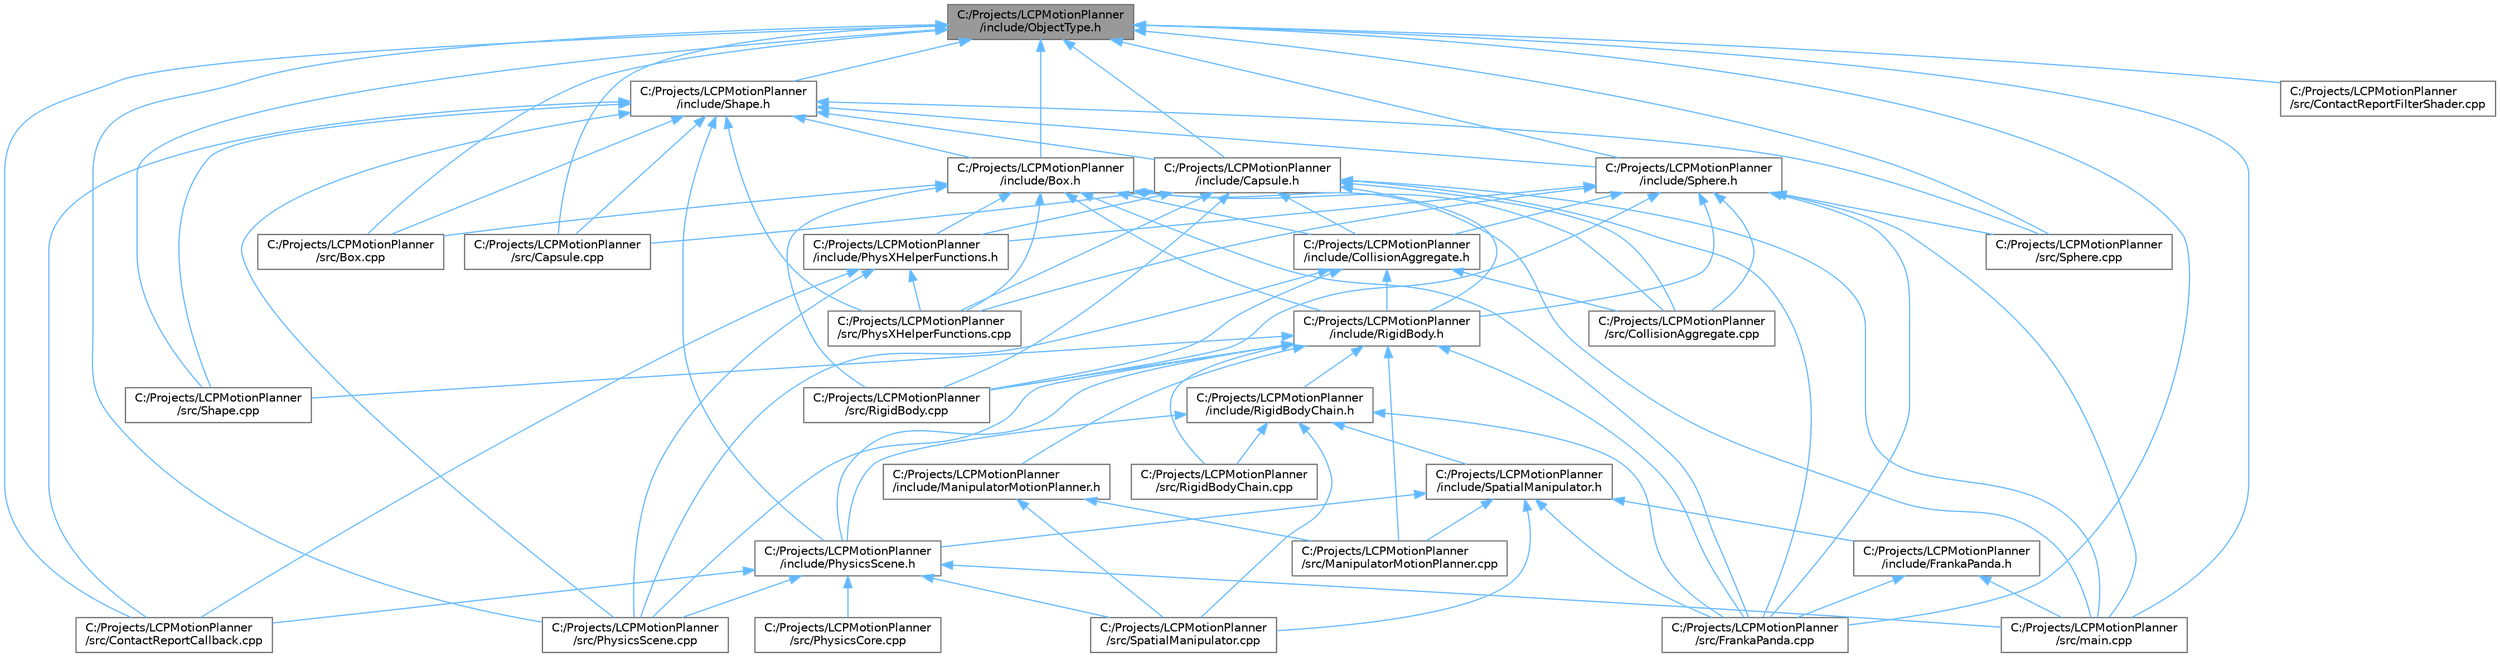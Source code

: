 digraph "C:/Projects/LCPMotionPlanner/include/ObjectType.h"
{
 // LATEX_PDF_SIZE
  bgcolor="transparent";
  edge [fontname=Helvetica,fontsize=10,labelfontname=Helvetica,labelfontsize=10];
  node [fontname=Helvetica,fontsize=10,shape=box,height=0.2,width=0.4];
  Node1 [label="C:/Projects/LCPMotionPlanner\l/include/ObjectType.h",height=0.2,width=0.4,color="gray40", fillcolor="grey60", style="filled", fontcolor="black",tooltip=" "];
  Node1 -> Node2 [dir="back",color="steelblue1",style="solid"];
  Node2 [label="C:/Projects/LCPMotionPlanner\l/include/Box.h",height=0.2,width=0.4,color="grey40", fillcolor="white", style="filled",URL="$_box_8h.html",tooltip=" "];
  Node2 -> Node3 [dir="back",color="steelblue1",style="solid"];
  Node3 [label="C:/Projects/LCPMotionPlanner\l/include/CollisionAggregate.h",height=0.2,width=0.4,color="grey40", fillcolor="white", style="filled",URL="$_collision_aggregate_8h.html",tooltip=" "];
  Node3 -> Node4 [dir="back",color="steelblue1",style="solid"];
  Node4 [label="C:/Projects/LCPMotionPlanner\l/include/RigidBody.h",height=0.2,width=0.4,color="grey40", fillcolor="white", style="filled",URL="$_rigid_body_8h.html",tooltip=" "];
  Node4 -> Node5 [dir="back",color="steelblue1",style="solid"];
  Node5 [label="C:/Projects/LCPMotionPlanner\l/include/ManipulatorMotionPlanner.h",height=0.2,width=0.4,color="grey40", fillcolor="white", style="filled",URL="$_manipulator_motion_planner_8h.html",tooltip=" "];
  Node5 -> Node6 [dir="back",color="steelblue1",style="solid"];
  Node6 [label="C:/Projects/LCPMotionPlanner\l/src/ManipulatorMotionPlanner.cpp",height=0.2,width=0.4,color="grey40", fillcolor="white", style="filled",URL="$_manipulator_motion_planner_8cpp.html",tooltip=" "];
  Node5 -> Node7 [dir="back",color="steelblue1",style="solid"];
  Node7 [label="C:/Projects/LCPMotionPlanner\l/src/SpatialManipulator.cpp",height=0.2,width=0.4,color="grey40", fillcolor="white", style="filled",URL="$_spatial_manipulator_8cpp.html",tooltip=" "];
  Node4 -> Node8 [dir="back",color="steelblue1",style="solid"];
  Node8 [label="C:/Projects/LCPMotionPlanner\l/include/PhysicsScene.h",height=0.2,width=0.4,color="grey40", fillcolor="white", style="filled",URL="$_physics_scene_8h.html",tooltip=" "];
  Node8 -> Node9 [dir="back",color="steelblue1",style="solid"];
  Node9 [label="C:/Projects/LCPMotionPlanner\l/src/ContactReportCallback.cpp",height=0.2,width=0.4,color="grey40", fillcolor="white", style="filled",URL="$_contact_report_callback_8cpp.html",tooltip=" "];
  Node8 -> Node10 [dir="back",color="steelblue1",style="solid"];
  Node10 [label="C:/Projects/LCPMotionPlanner\l/src/PhysicsCore.cpp",height=0.2,width=0.4,color="grey40", fillcolor="white", style="filled",URL="$_physics_core_8cpp.html",tooltip=" "];
  Node8 -> Node11 [dir="back",color="steelblue1",style="solid"];
  Node11 [label="C:/Projects/LCPMotionPlanner\l/src/PhysicsScene.cpp",height=0.2,width=0.4,color="grey40", fillcolor="white", style="filled",URL="$_physics_scene_8cpp.html",tooltip=" "];
  Node8 -> Node7 [dir="back",color="steelblue1",style="solid"];
  Node8 -> Node12 [dir="back",color="steelblue1",style="solid"];
  Node12 [label="C:/Projects/LCPMotionPlanner\l/src/main.cpp",height=0.2,width=0.4,color="grey40", fillcolor="white", style="filled",URL="$main_8cpp.html",tooltip=" "];
  Node4 -> Node13 [dir="back",color="steelblue1",style="solid"];
  Node13 [label="C:/Projects/LCPMotionPlanner\l/include/RigidBodyChain.h",height=0.2,width=0.4,color="grey40", fillcolor="white", style="filled",URL="$_rigid_body_chain_8h.html",tooltip=" "];
  Node13 -> Node8 [dir="back",color="steelblue1",style="solid"];
  Node13 -> Node14 [dir="back",color="steelblue1",style="solid"];
  Node14 [label="C:/Projects/LCPMotionPlanner\l/include/SpatialManipulator.h",height=0.2,width=0.4,color="grey40", fillcolor="white", style="filled",URL="$_spatial_manipulator_8h.html",tooltip=" "];
  Node14 -> Node15 [dir="back",color="steelblue1",style="solid"];
  Node15 [label="C:/Projects/LCPMotionPlanner\l/include/FrankaPanda.h",height=0.2,width=0.4,color="grey40", fillcolor="white", style="filled",URL="$_franka_panda_8h.html",tooltip=" "];
  Node15 -> Node16 [dir="back",color="steelblue1",style="solid"];
  Node16 [label="C:/Projects/LCPMotionPlanner\l/src/FrankaPanda.cpp",height=0.2,width=0.4,color="grey40", fillcolor="white", style="filled",URL="$_franka_panda_8cpp.html",tooltip=" "];
  Node15 -> Node12 [dir="back",color="steelblue1",style="solid"];
  Node14 -> Node8 [dir="back",color="steelblue1",style="solid"];
  Node14 -> Node16 [dir="back",color="steelblue1",style="solid"];
  Node14 -> Node6 [dir="back",color="steelblue1",style="solid"];
  Node14 -> Node7 [dir="back",color="steelblue1",style="solid"];
  Node13 -> Node16 [dir="back",color="steelblue1",style="solid"];
  Node13 -> Node17 [dir="back",color="steelblue1",style="solid"];
  Node17 [label="C:/Projects/LCPMotionPlanner\l/src/RigidBodyChain.cpp",height=0.2,width=0.4,color="grey40", fillcolor="white", style="filled",URL="$_rigid_body_chain_8cpp.html",tooltip=" "];
  Node13 -> Node7 [dir="back",color="steelblue1",style="solid"];
  Node4 -> Node16 [dir="back",color="steelblue1",style="solid"];
  Node4 -> Node6 [dir="back",color="steelblue1",style="solid"];
  Node4 -> Node11 [dir="back",color="steelblue1",style="solid"];
  Node4 -> Node18 [dir="back",color="steelblue1",style="solid"];
  Node18 [label="C:/Projects/LCPMotionPlanner\l/src/RigidBody.cpp",height=0.2,width=0.4,color="grey40", fillcolor="white", style="filled",URL="$_rigid_body_8cpp.html",tooltip=" "];
  Node4 -> Node17 [dir="back",color="steelblue1",style="solid"];
  Node4 -> Node19 [dir="back",color="steelblue1",style="solid"];
  Node19 [label="C:/Projects/LCPMotionPlanner\l/src/Shape.cpp",height=0.2,width=0.4,color="grey40", fillcolor="white", style="filled",URL="$_shape_8cpp.html",tooltip=" "];
  Node3 -> Node20 [dir="back",color="steelblue1",style="solid"];
  Node20 [label="C:/Projects/LCPMotionPlanner\l/src/CollisionAggregate.cpp",height=0.2,width=0.4,color="grey40", fillcolor="white", style="filled",URL="$_collision_aggregate_8cpp.html",tooltip=" "];
  Node3 -> Node11 [dir="back",color="steelblue1",style="solid"];
  Node3 -> Node18 [dir="back",color="steelblue1",style="solid"];
  Node2 -> Node21 [dir="back",color="steelblue1",style="solid"];
  Node21 [label="C:/Projects/LCPMotionPlanner\l/include/PhysXHelperFunctions.h",height=0.2,width=0.4,color="grey40", fillcolor="white", style="filled",URL="$_phys_x_helper_functions_8h.html",tooltip=" "];
  Node21 -> Node9 [dir="back",color="steelblue1",style="solid"];
  Node21 -> Node22 [dir="back",color="steelblue1",style="solid"];
  Node22 [label="C:/Projects/LCPMotionPlanner\l/src/PhysXHelperFunctions.cpp",height=0.2,width=0.4,color="grey40", fillcolor="white", style="filled",URL="$_phys_x_helper_functions_8cpp.html",tooltip=" "];
  Node21 -> Node11 [dir="back",color="steelblue1",style="solid"];
  Node2 -> Node4 [dir="back",color="steelblue1",style="solid"];
  Node2 -> Node23 [dir="back",color="steelblue1",style="solid"];
  Node23 [label="C:/Projects/LCPMotionPlanner\l/src/Box.cpp",height=0.2,width=0.4,color="grey40", fillcolor="white", style="filled",URL="$_box_8cpp.html",tooltip=" "];
  Node2 -> Node20 [dir="back",color="steelblue1",style="solid"];
  Node2 -> Node16 [dir="back",color="steelblue1",style="solid"];
  Node2 -> Node22 [dir="back",color="steelblue1",style="solid"];
  Node2 -> Node18 [dir="back",color="steelblue1",style="solid"];
  Node2 -> Node12 [dir="back",color="steelblue1",style="solid"];
  Node1 -> Node24 [dir="back",color="steelblue1",style="solid"];
  Node24 [label="C:/Projects/LCPMotionPlanner\l/include/Capsule.h",height=0.2,width=0.4,color="grey40", fillcolor="white", style="filled",URL="$_capsule_8h.html",tooltip=" "];
  Node24 -> Node3 [dir="back",color="steelblue1",style="solid"];
  Node24 -> Node21 [dir="back",color="steelblue1",style="solid"];
  Node24 -> Node4 [dir="back",color="steelblue1",style="solid"];
  Node24 -> Node25 [dir="back",color="steelblue1",style="solid"];
  Node25 [label="C:/Projects/LCPMotionPlanner\l/src/Capsule.cpp",height=0.2,width=0.4,color="grey40", fillcolor="white", style="filled",URL="$_capsule_8cpp.html",tooltip=" "];
  Node24 -> Node20 [dir="back",color="steelblue1",style="solid"];
  Node24 -> Node16 [dir="back",color="steelblue1",style="solid"];
  Node24 -> Node22 [dir="back",color="steelblue1",style="solid"];
  Node24 -> Node18 [dir="back",color="steelblue1",style="solid"];
  Node24 -> Node12 [dir="back",color="steelblue1",style="solid"];
  Node1 -> Node26 [dir="back",color="steelblue1",style="solid"];
  Node26 [label="C:/Projects/LCPMotionPlanner\l/include/Shape.h",height=0.2,width=0.4,color="grey40", fillcolor="white", style="filled",URL="$_shape_8h.html",tooltip=" "];
  Node26 -> Node2 [dir="back",color="steelblue1",style="solid"];
  Node26 -> Node24 [dir="back",color="steelblue1",style="solid"];
  Node26 -> Node8 [dir="back",color="steelblue1",style="solid"];
  Node26 -> Node27 [dir="back",color="steelblue1",style="solid"];
  Node27 [label="C:/Projects/LCPMotionPlanner\l/include/Sphere.h",height=0.2,width=0.4,color="grey40", fillcolor="white", style="filled",URL="$_sphere_8h.html",tooltip=" "];
  Node27 -> Node3 [dir="back",color="steelblue1",style="solid"];
  Node27 -> Node21 [dir="back",color="steelblue1",style="solid"];
  Node27 -> Node4 [dir="back",color="steelblue1",style="solid"];
  Node27 -> Node20 [dir="back",color="steelblue1",style="solid"];
  Node27 -> Node16 [dir="back",color="steelblue1",style="solid"];
  Node27 -> Node22 [dir="back",color="steelblue1",style="solid"];
  Node27 -> Node18 [dir="back",color="steelblue1",style="solid"];
  Node27 -> Node28 [dir="back",color="steelblue1",style="solid"];
  Node28 [label="C:/Projects/LCPMotionPlanner\l/src/Sphere.cpp",height=0.2,width=0.4,color="grey40", fillcolor="white", style="filled",URL="$_sphere_8cpp.html",tooltip=" "];
  Node27 -> Node12 [dir="back",color="steelblue1",style="solid"];
  Node26 -> Node23 [dir="back",color="steelblue1",style="solid"];
  Node26 -> Node25 [dir="back",color="steelblue1",style="solid"];
  Node26 -> Node9 [dir="back",color="steelblue1",style="solid"];
  Node26 -> Node22 [dir="back",color="steelblue1",style="solid"];
  Node26 -> Node11 [dir="back",color="steelblue1",style="solid"];
  Node26 -> Node19 [dir="back",color="steelblue1",style="solid"];
  Node26 -> Node28 [dir="back",color="steelblue1",style="solid"];
  Node1 -> Node27 [dir="back",color="steelblue1",style="solid"];
  Node1 -> Node23 [dir="back",color="steelblue1",style="solid"];
  Node1 -> Node25 [dir="back",color="steelblue1",style="solid"];
  Node1 -> Node9 [dir="back",color="steelblue1",style="solid"];
  Node1 -> Node29 [dir="back",color="steelblue1",style="solid"];
  Node29 [label="C:/Projects/LCPMotionPlanner\l/src/ContactReportFilterShader.cpp",height=0.2,width=0.4,color="grey40", fillcolor="white", style="filled",URL="$_contact_report_filter_shader_8cpp.html",tooltip=" "];
  Node1 -> Node16 [dir="back",color="steelblue1",style="solid"];
  Node1 -> Node11 [dir="back",color="steelblue1",style="solid"];
  Node1 -> Node19 [dir="back",color="steelblue1",style="solid"];
  Node1 -> Node28 [dir="back",color="steelblue1",style="solid"];
  Node1 -> Node12 [dir="back",color="steelblue1",style="solid"];
}
